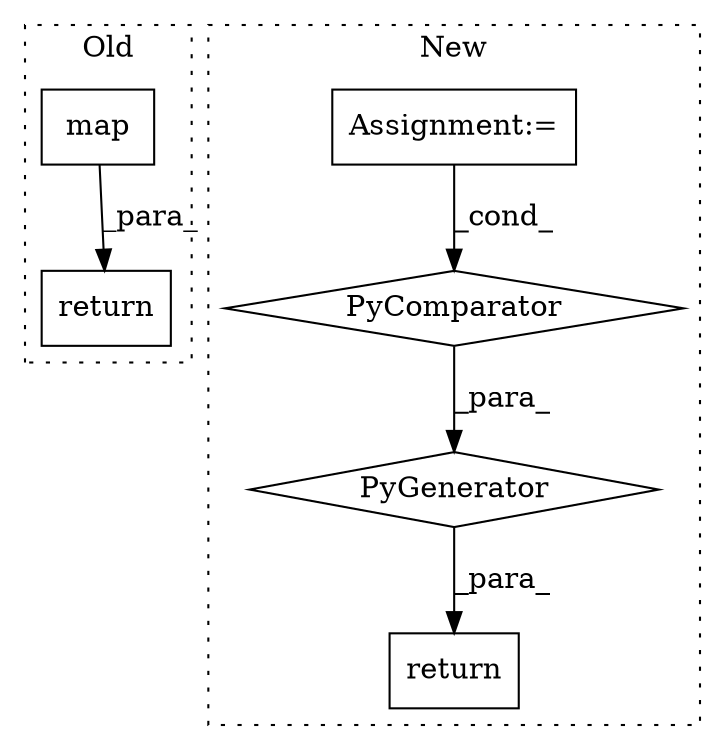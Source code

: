 digraph G {
subgraph cluster0 {
1 [label="map" a="32" s="922,944" l="4,1" shape="box"];
5 [label="return" a="41" s="1282" l="7" shape="box"];
label = "Old";
style="dotted";
}
subgraph cluster1 {
2 [label="PyGenerator" a="107" s="1673" l="187" shape="diamond"];
3 [label="Assignment:=" a="7" s="1832" l="22" shape="box"];
4 [label="PyComparator" a="113" s="1832" l="22" shape="diamond"];
6 [label="return" a="41" s="1868" l="7" shape="box"];
label = "New";
style="dotted";
}
1 -> 5 [label="_para_"];
2 -> 6 [label="_para_"];
3 -> 4 [label="_cond_"];
4 -> 2 [label="_para_"];
}